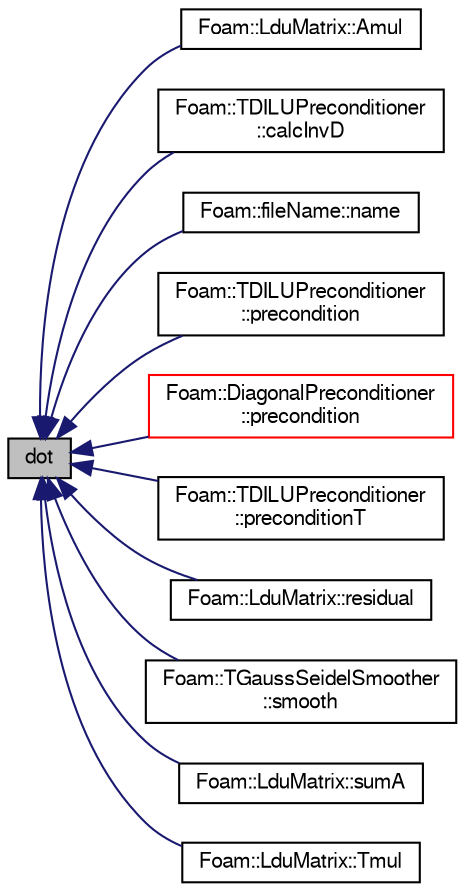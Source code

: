 digraph "dot"
{
  bgcolor="transparent";
  edge [fontname="FreeSans",fontsize="10",labelfontname="FreeSans",labelfontsize="10"];
  node [fontname="FreeSans",fontsize="10",shape=record];
  rankdir="LR";
  Node1 [label="dot",height=0.2,width=0.4,color="black", fillcolor="grey75", style="filled" fontcolor="black"];
  Node1 -> Node2 [dir="back",color="midnightblue",fontsize="10",style="solid",fontname="FreeSans"];
  Node2 [label="Foam::LduMatrix::Amul",height=0.2,width=0.4,color="black",URL="$a01246.html#a81dd19c1a558205dfb82faab2a2753c0",tooltip="Matrix multiplication. "];
  Node1 -> Node3 [dir="back",color="midnightblue",fontsize="10",style="solid",fontname="FreeSans"];
  Node3 [label="Foam::TDILUPreconditioner\l::calcInvD",height=0.2,width=0.4,color="black",URL="$a02488.html#a4285bbd6c558576051d236d84b20d26d",tooltip="Calculate the reciprocal of the preconditioned diagonal. "];
  Node1 -> Node4 [dir="back",color="midnightblue",fontsize="10",style="solid",fontname="FreeSans"];
  Node4 [label="Foam::fileName::name",height=0.2,width=0.4,color="black",URL="$a00758.html#ad94f5add6fe969820bfa881c687fef34",tooltip="Return file name, optionally without extension. "];
  Node1 -> Node5 [dir="back",color="midnightblue",fontsize="10",style="solid",fontname="FreeSans"];
  Node5 [label="Foam::TDILUPreconditioner\l::precondition",height=0.2,width=0.4,color="black",URL="$a02488.html#a9e183efadd05e71551ce388f7643ddb1",tooltip="Return wA the preconditioned form of residual rA. "];
  Node1 -> Node6 [dir="back",color="midnightblue",fontsize="10",style="solid",fontname="FreeSans"];
  Node6 [label="Foam::DiagonalPreconditioner\l::precondition",height=0.2,width=0.4,color="red",URL="$a00493.html#a9e183efadd05e71551ce388f7643ddb1",tooltip="Return wA the preconditioned form of residual rA. "];
  Node1 -> Node7 [dir="back",color="midnightblue",fontsize="10",style="solid",fontname="FreeSans"];
  Node7 [label="Foam::TDILUPreconditioner\l::preconditionT",height=0.2,width=0.4,color="black",URL="$a02488.html#ac1474eeb046e50412ad545241f15a571",tooltip="Return wT the transpose-matrix preconditioned form of. "];
  Node1 -> Node8 [dir="back",color="midnightblue",fontsize="10",style="solid",fontname="FreeSans"];
  Node8 [label="Foam::LduMatrix::residual",height=0.2,width=0.4,color="black",URL="$a01246.html#ad0a8c421e08313868d919c8600b40ac4"];
  Node1 -> Node9 [dir="back",color="midnightblue",fontsize="10",style="solid",fontname="FreeSans"];
  Node9 [label="Foam::TGaussSeidelSmoother\l::smooth",height=0.2,width=0.4,color="black",URL="$a02504.html#a2727a700fb0cafd8fb6b7e04f558fca7",tooltip="Smooth for the given number of sweeps. "];
  Node1 -> Node10 [dir="back",color="midnightblue",fontsize="10",style="solid",fontname="FreeSans"];
  Node10 [label="Foam::LduMatrix::sumA",height=0.2,width=0.4,color="black",URL="$a01246.html#ac9e3f97d156a133b7ab41858c14ab5e1",tooltip="Sum the coefficients on each row of the matrix. "];
  Node1 -> Node11 [dir="back",color="midnightblue",fontsize="10",style="solid",fontname="FreeSans"];
  Node11 [label="Foam::LduMatrix::Tmul",height=0.2,width=0.4,color="black",URL="$a01246.html#ab5b1cedb80af6747065c4289346f9430",tooltip="Matrix transpose multiplication. "];
}
